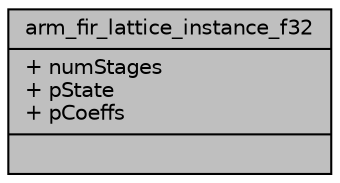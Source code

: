 digraph "arm_fir_lattice_instance_f32"
{
  edge [fontname="Helvetica",fontsize="10",labelfontname="Helvetica",labelfontsize="10"];
  node [fontname="Helvetica",fontsize="10",shape=record];
  Node1 [label="{arm_fir_lattice_instance_f32\n|+ numStages\l+ pState\l+ pCoeffs\l|}",height=0.2,width=0.4,color="black", fillcolor="grey75", style="filled", fontcolor="black"];
}
